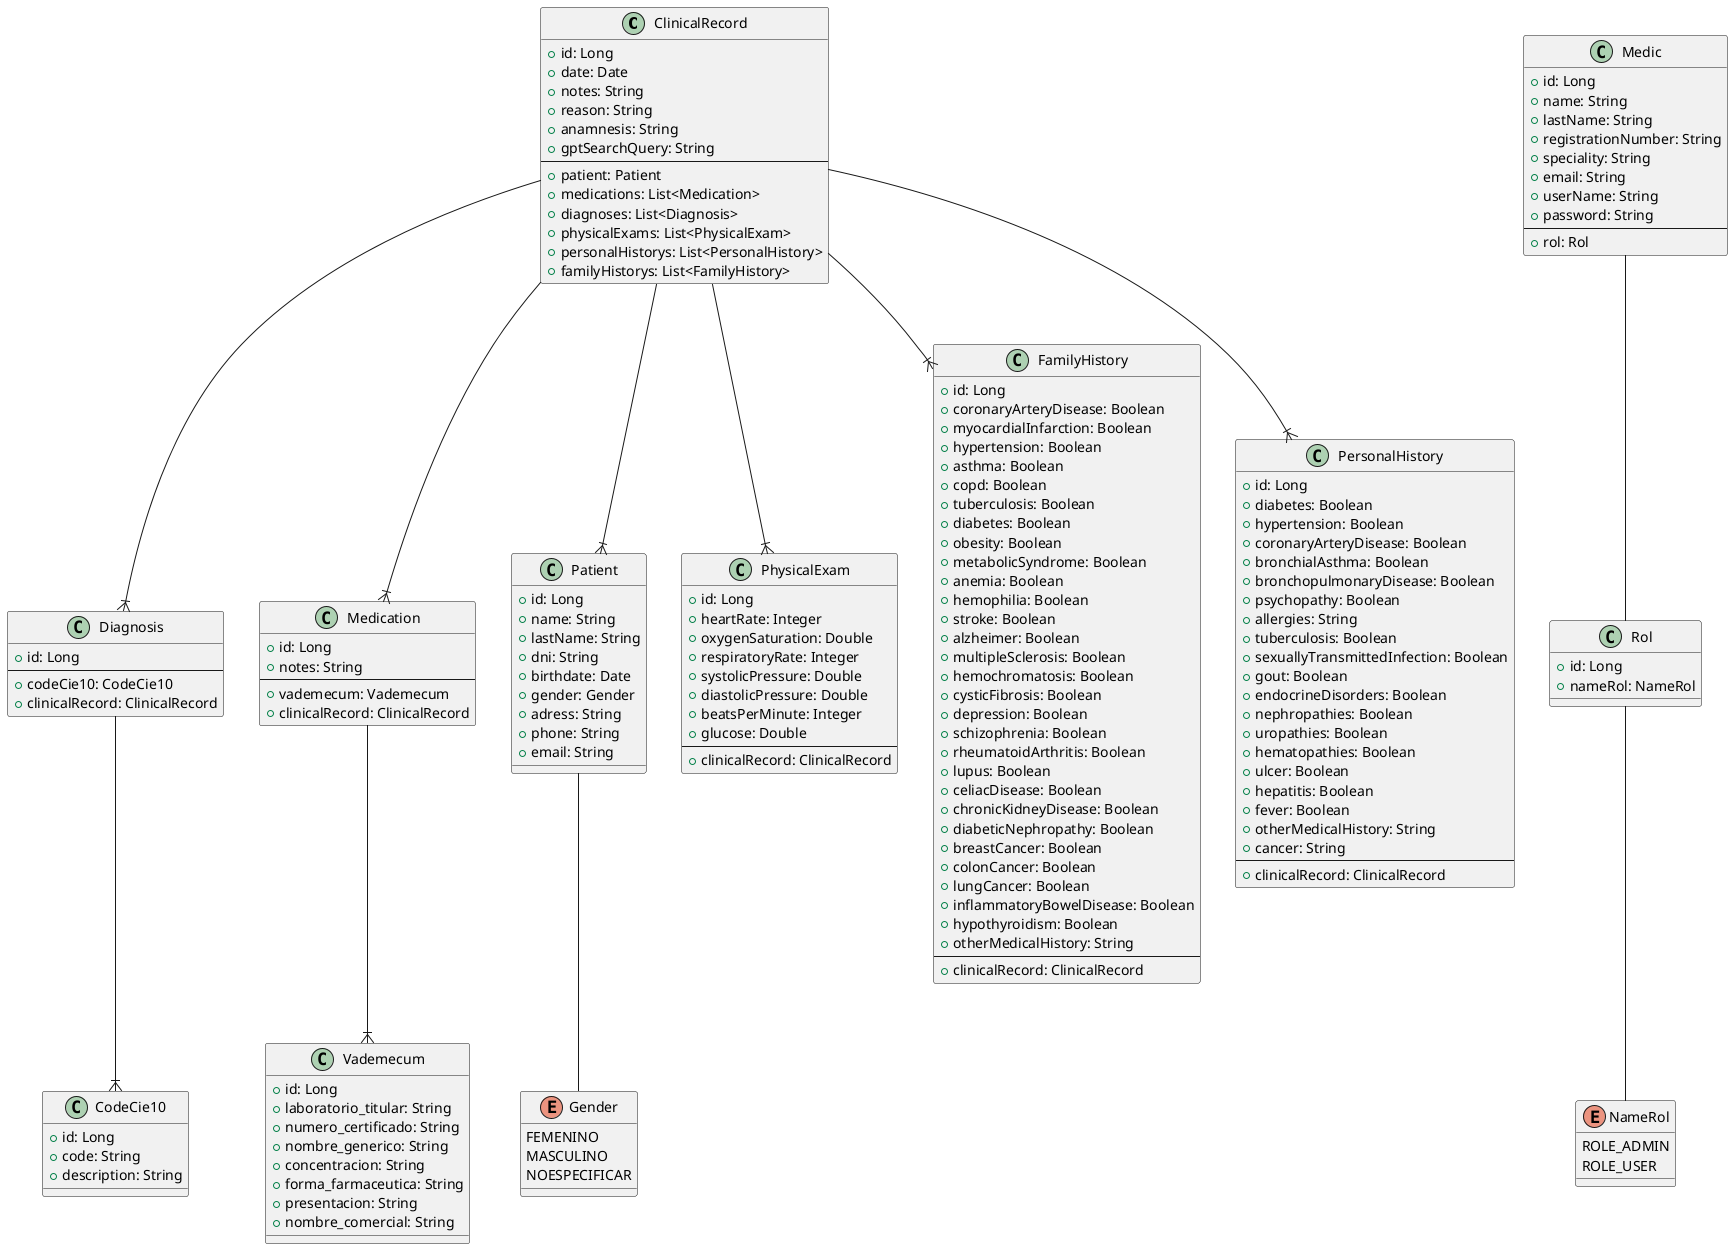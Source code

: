 @startuml

class ClinicalRecord {
    + id: Long
    + date: Date
    + notes: String
    + reason: String
    + anamnesis: String
    + gptSearchQuery: String
    --
    + patient: Patient
    + medications: List<Medication>
    + diagnoses: List<Diagnosis>
    + physicalExams: List<PhysicalExam>
    + personalHistorys: List<PersonalHistory>
    + familyHistorys: List<FamilyHistory>
}

class Medic {
    + id: Long
    + name: String
    + lastName: String
    + registrationNumber: String
    + speciality: String
    + email: String
    + userName: String
    + password: String
    --
    + rol: Rol
}

class CodeCie10 {
    + id: Long
    + code: String
    + description: String
}

class Diagnosis {
    + id: Long
    --
    + codeCie10: CodeCie10
    + clinicalRecord: ClinicalRecord
}

class Medication {
    + id: Long
    + notes: String
    --
    + vademecum: Vademecum
    + clinicalRecord: ClinicalRecord
}

class Patient {
    + id: Long
    + name: String
    + lastName: String
    + dni: String
    + birthdate: Date
    + gender: Gender
    + adress: String
    + phone: String
    + email: String
}

class PhysicalExam {
    + id: Long
    + heartRate: Integer
    + oxygenSaturation: Double
    + respiratoryRate: Integer
    + systolicPressure: Double
    + diastolicPressure: Double
    + beatsPerMinute: Integer
    + glucose: Double
    --
    + clinicalRecord: ClinicalRecord
}

class FamilyHistory {
    + id: Long
    + coronaryArteryDisease: Boolean
    + myocardialInfarction: Boolean
    + hypertension: Boolean
    + asthma: Boolean
    + copd: Boolean
    + tuberculosis: Boolean
    + diabetes: Boolean
    + obesity: Boolean
    + metabolicSyndrome: Boolean
    + anemia: Boolean
    + hemophilia: Boolean
    + stroke: Boolean
    + alzheimer: Boolean
    + multipleSclerosis: Boolean
    + hemochromatosis: Boolean
    + cysticFibrosis: Boolean
    + depression: Boolean
    + schizophrenia: Boolean
    + rheumatoidArthritis: Boolean
    + lupus: Boolean
    + celiacDisease: Boolean
    + chronicKidneyDisease: Boolean
    + diabeticNephropathy: Boolean
    + breastCancer: Boolean
    + colonCancer: Boolean
    + lungCancer: Boolean
    + inflammatoryBowelDisease: Boolean
    + hypothyroidism: Boolean
    + otherMedicalHistory: String
    --
    + clinicalRecord: ClinicalRecord
}

class PersonalHistory {
    + id: Long
    + diabetes: Boolean
    + hypertension: Boolean
    + coronaryArteryDisease: Boolean
    + bronchialAsthma: Boolean
    + bronchopulmonaryDisease: Boolean
    + psychopathy: Boolean
    + allergies: String
    + tuberculosis: Boolean
    + sexuallyTransmittedInfection: Boolean
    + gout: Boolean
    + endocrineDisorders: Boolean
    + nephropathies: Boolean
    + uropathies: Boolean
    + hematopathies: Boolean
    + ulcer: Boolean
    + hepatitis: Boolean
    + fever: Boolean
    + otherMedicalHistory: String
    + cancer: String
    --
    + clinicalRecord: ClinicalRecord
}

class Vademecum {
    + id: Long
    + laboratorio_titular: String
    + numero_certificado: String
    + nombre_generico: String
    + concentracion: String
    + forma_farmaceutica: String
    + presentacion: String
    + nombre_comercial: String
}

enum Gender {
    FEMENINO
    MASCULINO
    NOESPECIFICAR
}

class Rol {
    + id: Long
    + nameRol: NameRol
}

enum NameRol {
    ROLE_ADMIN
    ROLE_USER
}

ClinicalRecord --|{ Patient
ClinicalRecord --|{ Medication
ClinicalRecord --|{ Diagnosis
ClinicalRecord --|{ PhysicalExam
ClinicalRecord --|{ PersonalHistory
ClinicalRecord --|{ FamilyHistory

Diagnosis --|{ CodeCie10

Medication --|{ Vademecum

Patient -- Gender

Medic -- Rol

Rol -- NameRol

@enduml
